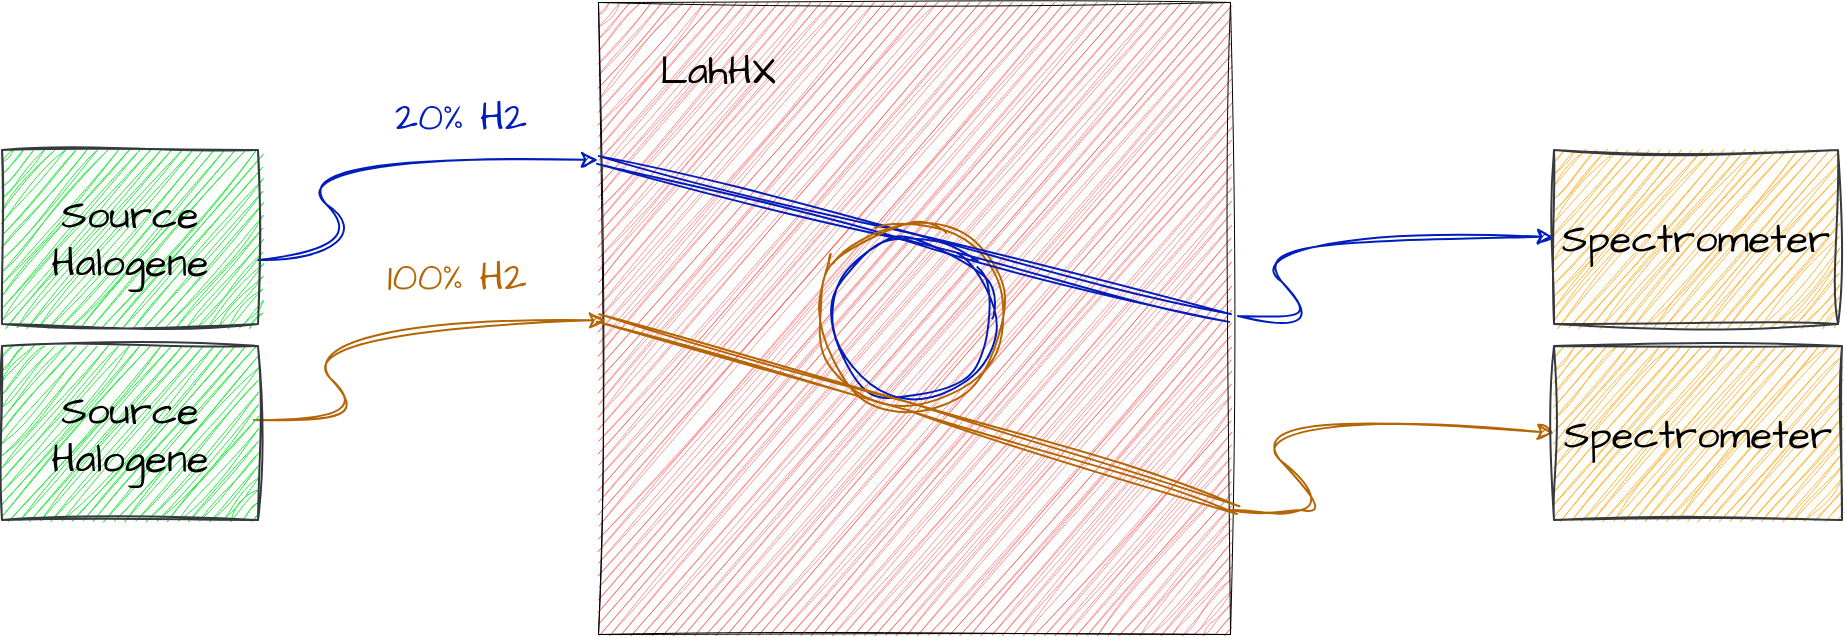 <mxfile version="21.6.1" type="github">
  <diagram name="Page-1" id="1OkXnoBN4lo6xH4HQfAN">
    <mxGraphModel dx="1450" dy="966" grid="0" gridSize="10" guides="1" tooltips="1" connect="1" arrows="1" fold="1" page="0" pageScale="1" pageWidth="850" pageHeight="1100" math="0" shadow="0">
      <root>
        <mxCell id="0" />
        <mxCell id="1" parent="0" />
        <mxCell id="of4Ct_fe_6J6juPlIohh-6" value="" style="whiteSpace=wrap;html=1;aspect=fixed;sketch=1;hachureGap=4;jiggle=2;curveFitting=1;fontFamily=Architects Daughter;fontSource=https%3A%2F%2Ffonts.googleapis.com%2Fcss%3Ffamily%3DArchitects%2BDaughter;fontSize=20;fillColor=#ff2d2d;strokeWidth=0.5;" vertex="1" parent="1">
          <mxGeometry x="291" y="-36" width="316" height="316" as="geometry" />
        </mxCell>
        <mxCell id="of4Ct_fe_6J6juPlIohh-7" value="" style="curved=1;endArrow=classic;html=1;rounded=0;sketch=1;hachureGap=4;jiggle=2;curveFitting=1;fontFamily=Architects Daughter;fontSource=https%3A%2F%2Ffonts.googleapis.com%2Fcss%3Ffamily%3DArchitects%2BDaughter;fontSize=16;entryX=0;entryY=0.25;entryDx=0;entryDy=0;exitX=1;exitY=0.632;exitDx=0;exitDy=0;exitPerimeter=0;fillColor=#0050ef;strokeColor=#001DBC;" edge="1" parent="1" source="of4Ct_fe_6J6juPlIohh-12" target="of4Ct_fe_6J6juPlIohh-6">
          <mxGeometry width="50" height="50" relative="1" as="geometry">
            <mxPoint x="130" y="90" as="sourcePoint" />
            <mxPoint x="180" y="40" as="targetPoint" />
            <Array as="points">
              <mxPoint x="180" y="90" />
              <mxPoint x="130" y="40" />
            </Array>
          </mxGeometry>
        </mxCell>
        <mxCell id="of4Ct_fe_6J6juPlIohh-8" value="" style="curved=1;endArrow=classic;html=1;rounded=0;sketch=1;hachureGap=4;jiggle=2;curveFitting=1;fontFamily=Architects Daughter;fontSource=https%3A%2F%2Ffonts.googleapis.com%2Fcss%3Ffamily%3DArchitects%2BDaughter;fontSize=16;exitX=0.984;exitY=0.425;exitDx=0;exitDy=0;exitPerimeter=0;fillColor=#fad7ac;strokeColor=#b46504;" edge="1" parent="1" source="of4Ct_fe_6J6juPlIohh-13">
          <mxGeometry width="50" height="50" relative="1" as="geometry">
            <mxPoint x="132" y="177" as="sourcePoint" />
            <mxPoint x="295" y="123" as="targetPoint" />
            <Array as="points">
              <mxPoint x="182" y="177" />
              <mxPoint x="132" y="127" />
            </Array>
          </mxGeometry>
        </mxCell>
        <mxCell id="of4Ct_fe_6J6juPlIohh-10" value="" style="curved=1;endArrow=classic;html=1;rounded=0;sketch=1;hachureGap=4;jiggle=2;curveFitting=1;fontFamily=Architects Daughter;fontSource=https%3A%2F%2Ffonts.googleapis.com%2Fcss%3Ffamily%3DArchitects%2BDaughter;fontSize=16;entryX=0;entryY=0.5;entryDx=0;entryDy=0;fillColor=#0050ef;strokeColor=#001DBC;" edge="1" parent="1" target="of4Ct_fe_6J6juPlIohh-14">
          <mxGeometry width="50" height="50" relative="1" as="geometry">
            <mxPoint x="611" y="121" as="sourcePoint" />
            <mxPoint x="769" y="82" as="targetPoint" />
            <Array as="points">
              <mxPoint x="658" y="129" />
              <mxPoint x="608" y="79" />
            </Array>
          </mxGeometry>
        </mxCell>
        <mxCell id="of4Ct_fe_6J6juPlIohh-11" value="" style="curved=1;endArrow=classic;html=1;rounded=0;sketch=1;hachureGap=4;jiggle=2;curveFitting=1;fontFamily=Architects Daughter;fontSource=https%3A%2F%2Ffonts.googleapis.com%2Fcss%3Ffamily%3DArchitects%2BDaughter;fontSize=16;entryX=0;entryY=0.5;entryDx=0;entryDy=0;fillColor=#fad7ac;strokeColor=#b46504;" edge="1" parent="1" target="of4Ct_fe_6J6juPlIohh-15">
          <mxGeometry width="50" height="50" relative="1" as="geometry">
            <mxPoint x="607" y="218" as="sourcePoint" />
            <mxPoint x="768" y="171" as="targetPoint" />
            <Array as="points">
              <mxPoint x="628" y="218" />
              <mxPoint x="657" y="218" />
              <mxPoint x="607" y="168" />
            </Array>
          </mxGeometry>
        </mxCell>
        <mxCell id="of4Ct_fe_6J6juPlIohh-12" value="&lt;div&gt;Source&lt;/div&gt;&lt;div&gt;Halogene&lt;br&gt;&lt;/div&gt;" style="rounded=0;whiteSpace=wrap;html=1;sketch=1;hachureGap=4;jiggle=2;curveFitting=1;fontFamily=Architects Daughter;fontSource=https%3A%2F%2Ffonts.googleapis.com%2Fcss%3Ffamily%3DArchitects%2BDaughter;fontSize=20;fillColor=#28EB42;strokeColor=#36393d;" vertex="1" parent="1">
          <mxGeometry x="-7" y="38" width="128" height="87" as="geometry" />
        </mxCell>
        <mxCell id="of4Ct_fe_6J6juPlIohh-13" value="&lt;div&gt;Source&lt;/div&gt;&lt;div&gt;Halogene&lt;br&gt;&lt;/div&gt;" style="rounded=0;whiteSpace=wrap;html=1;sketch=1;hachureGap=4;jiggle=2;curveFitting=1;fontFamily=Architects Daughter;fontSource=https%3A%2F%2Ffonts.googleapis.com%2Fcss%3Ffamily%3DArchitects%2BDaughter;fontSize=20;fillColor=#28EB42;strokeColor=#36393d;" vertex="1" parent="1">
          <mxGeometry x="-7" y="136" width="128" height="87" as="geometry" />
        </mxCell>
        <mxCell id="of4Ct_fe_6J6juPlIohh-14" value="Spectrometer" style="rounded=0;whiteSpace=wrap;html=1;sketch=1;hachureGap=4;jiggle=2;curveFitting=1;fontFamily=Architects Daughter;fontSource=https%3A%2F%2Ffonts.googleapis.com%2Fcss%3Ffamily%3DArchitects%2BDaughter;fontSize=20;fillColor=#FFB83D;strokeColor=#36393d;" vertex="1" parent="1">
          <mxGeometry x="769" y="38" width="142" height="87" as="geometry" />
        </mxCell>
        <mxCell id="of4Ct_fe_6J6juPlIohh-15" value="Spectrometer" style="rounded=0;whiteSpace=wrap;html=1;sketch=1;hachureGap=4;jiggle=2;curveFitting=1;fontFamily=Architects Daughter;fontSource=https%3A%2F%2Ffonts.googleapis.com%2Fcss%3Ffamily%3DArchitects%2BDaughter;fontSize=20;fillColor=#FFB83D;strokeColor=#36393d;" vertex="1" parent="1">
          <mxGeometry x="769" y="136" width="144" height="87" as="geometry" />
        </mxCell>
        <mxCell id="of4Ct_fe_6J6juPlIohh-17" value="LahHX" style="rounded=0;whiteSpace=wrap;html=1;sketch=1;hachureGap=4;jiggle=2;curveFitting=1;fontFamily=Architects Daughter;fontSource=https%3A%2F%2Ffonts.googleapis.com%2Fcss%3Ffamily%3DArchitects%2BDaughter;fontSize=20;fillColor=none;strokeColor=none;" vertex="1" parent="1">
          <mxGeometry x="291" y="-32" width="120" height="60" as="geometry" />
        </mxCell>
        <mxCell id="of4Ct_fe_6J6juPlIohh-18" value="" style="ellipse;whiteSpace=wrap;html=1;aspect=fixed;sketch=1;hachureGap=4;jiggle=2;curveFitting=1;fontFamily=Architects Daughter;fontSource=https%3A%2F%2Ffonts.googleapis.com%2Fcss%3Ffamily%3DArchitects%2BDaughter;fontSize=20;fillColor=none;fontColor=#ffffff;strokeColor=#001DBC;" vertex="1" parent="1">
          <mxGeometry x="409" y="82" width="80" height="80" as="geometry" />
        </mxCell>
        <mxCell id="of4Ct_fe_6J6juPlIohh-19" value="" style="shape=link;html=1;rounded=0;sketch=1;hachureGap=4;jiggle=2;curveFitting=1;fontFamily=Architects Daughter;fontSource=https%3A%2F%2Ffonts.googleapis.com%2Fcss%3Ffamily%3DArchitects%2BDaughter;fontSize=16;entryX=0.5;entryY=0;entryDx=0;entryDy=0;fillColor=#0050ef;strokeColor=#001DBC;" edge="1" parent="1" target="of4Ct_fe_6J6juPlIohh-18">
          <mxGeometry width="100" relative="1" as="geometry">
            <mxPoint x="291" y="43" as="sourcePoint" />
            <mxPoint x="391" y="43" as="targetPoint" />
          </mxGeometry>
        </mxCell>
        <mxCell id="of4Ct_fe_6J6juPlIohh-22" value="" style="ellipse;whiteSpace=wrap;html=1;aspect=fixed;sketch=1;hachureGap=4;jiggle=2;curveFitting=1;fontFamily=Architects Daughter;fontSource=https%3A%2F%2Ffonts.googleapis.com%2Fcss%3Ffamily%3DArchitects%2BDaughter;fontSize=20;fillColor=none;strokeColor=#b46504;" vertex="1" parent="1">
          <mxGeometry x="400.5" y="74" width="92.25" height="92.25" as="geometry" />
        </mxCell>
        <mxCell id="of4Ct_fe_6J6juPlIohh-23" value="" style="shape=link;html=1;rounded=0;sketch=1;hachureGap=4;jiggle=2;curveFitting=1;fontFamily=Architects Daughter;fontSource=https%3A%2F%2Ffonts.googleapis.com%2Fcss%3Ffamily%3DArchitects%2BDaughter;fontSize=16;entryX=0.5;entryY=1;entryDx=0;entryDy=0;fillColor=#fad7ac;strokeColor=#b46504;exitX=0;exitY=0.5;exitDx=0;exitDy=0;" edge="1" parent="1" source="of4Ct_fe_6J6juPlIohh-6" target="of4Ct_fe_6J6juPlIohh-22">
          <mxGeometry width="100" relative="1" as="geometry">
            <mxPoint x="288" y="130" as="sourcePoint" />
            <mxPoint x="446" y="169" as="targetPoint" />
          </mxGeometry>
        </mxCell>
        <mxCell id="of4Ct_fe_6J6juPlIohh-24" value="" style="shape=link;html=1;rounded=0;sketch=1;hachureGap=4;jiggle=2;curveFitting=1;fontFamily=Architects Daughter;fontSource=https%3A%2F%2Ffonts.googleapis.com%2Fcss%3Ffamily%3DArchitects%2BDaughter;fontSize=16;entryX=1.013;entryY=0.804;entryDx=0;entryDy=0;fillColor=#fad7ac;strokeColor=#b46504;exitX=0.5;exitY=1;exitDx=0;exitDy=0;entryPerimeter=0;" edge="1" parent="1" source="of4Ct_fe_6J6juPlIohh-22" target="of4Ct_fe_6J6juPlIohh-6">
          <mxGeometry width="100" relative="1" as="geometry">
            <mxPoint x="437" y="166.25" as="sourcePoint" />
            <mxPoint x="591" y="210.25" as="targetPoint" />
          </mxGeometry>
        </mxCell>
        <mxCell id="of4Ct_fe_6J6juPlIohh-25" value="" style="shape=link;html=1;rounded=0;sketch=1;hachureGap=4;jiggle=2;curveFitting=1;fontFamily=Architects Daughter;fontSource=https%3A%2F%2Ffonts.googleapis.com%2Fcss%3Ffamily%3DArchitects%2BDaughter;fontSize=16;entryX=1;entryY=0.5;entryDx=0;entryDy=0;fillColor=#0050ef;strokeColor=#001DBC;" edge="1" parent="1" target="of4Ct_fe_6J6juPlIohh-6">
          <mxGeometry width="100" relative="1" as="geometry">
            <mxPoint x="441" y="80" as="sourcePoint" />
            <mxPoint x="607" y="44" as="targetPoint" />
          </mxGeometry>
        </mxCell>
        <mxCell id="of4Ct_fe_6J6juPlIohh-26" value="&lt;font color=&quot;#001dbc&quot;&gt;20% H2&lt;/font&gt;" style="text;html=1;strokeColor=none;fillColor=none;align=center;verticalAlign=middle;whiteSpace=wrap;rounded=0;fontSize=20;fontFamily=Architects Daughter;" vertex="1" parent="1">
          <mxGeometry x="177" y="-6" width="91" height="53" as="geometry" />
        </mxCell>
        <mxCell id="of4Ct_fe_6J6juPlIohh-27" value="&lt;div&gt;&lt;font color=&quot;#b46504&quot;&gt;100% H2&lt;/font&gt;&lt;br&gt;&lt;/div&gt;" style="text;html=1;strokeColor=none;fillColor=none;align=center;verticalAlign=middle;whiteSpace=wrap;rounded=0;fontSize=20;fontFamily=Architects Daughter;" vertex="1" parent="1">
          <mxGeometry x="175" y="84" width="90.5" height="34" as="geometry" />
        </mxCell>
      </root>
    </mxGraphModel>
  </diagram>
</mxfile>

